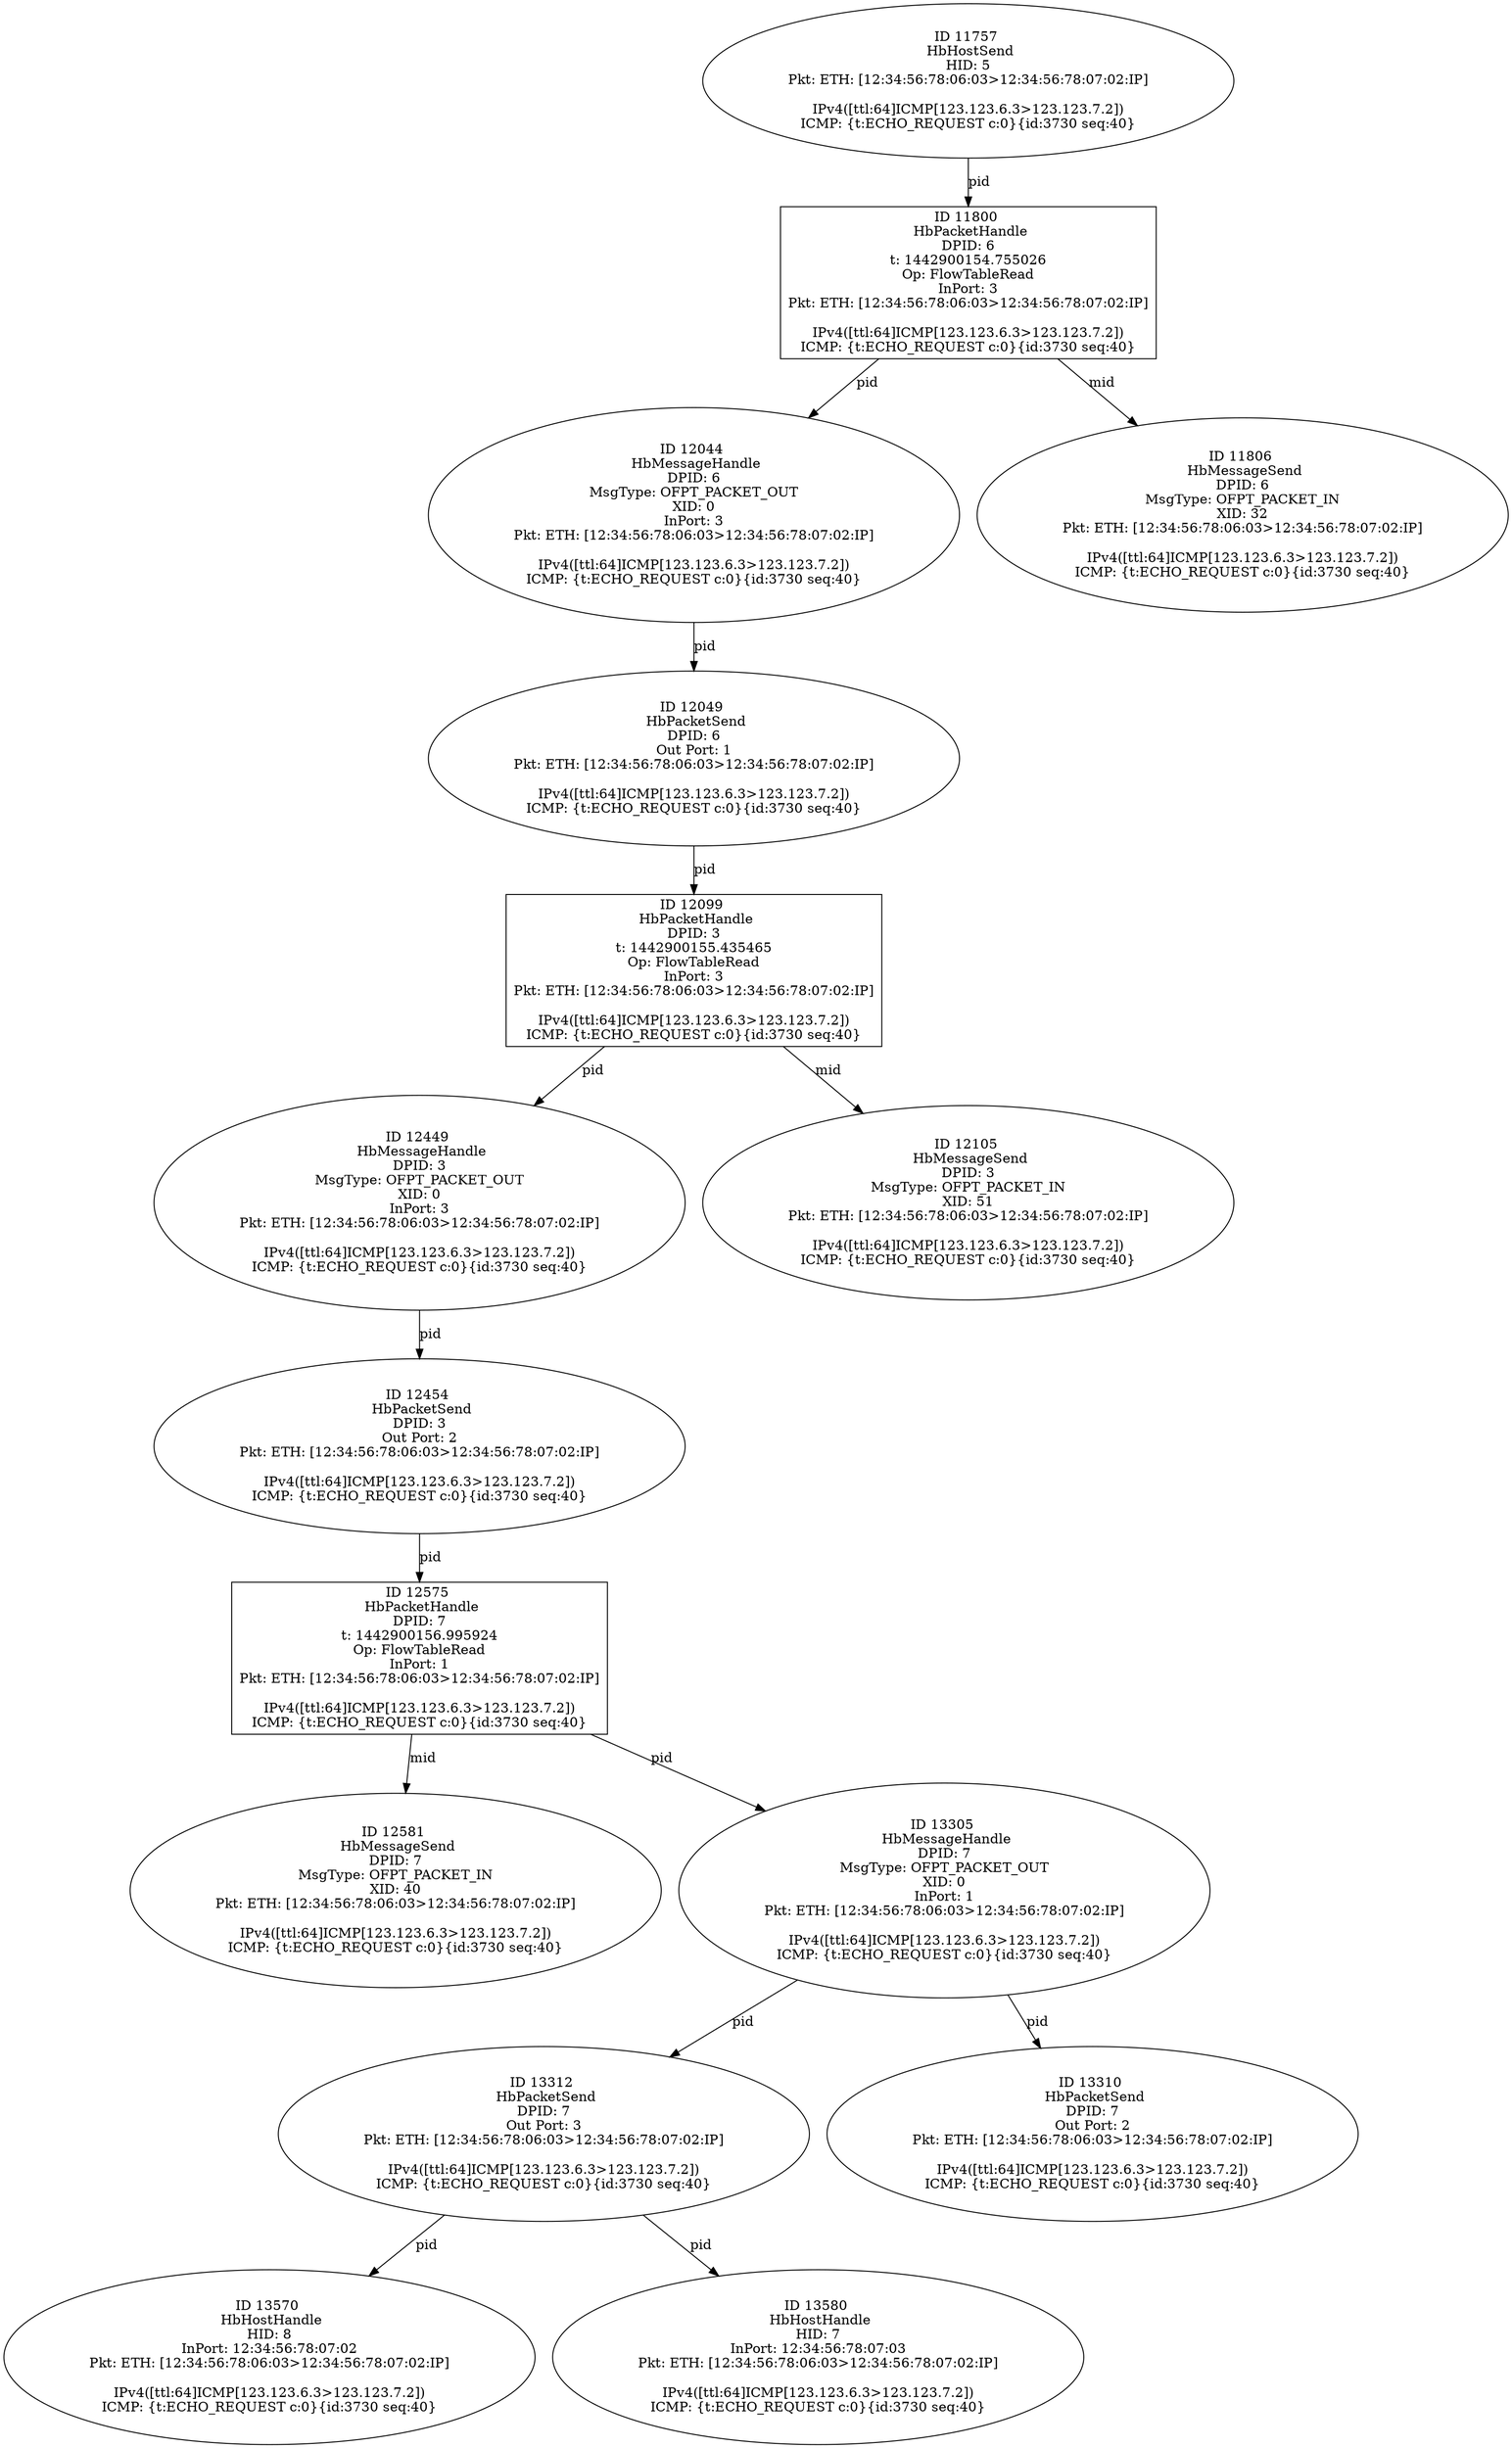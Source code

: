 strict digraph G {
13312 [shape=oval, event=<hb_events.HbPacketSend object at 0x10add0210>, label="ID 13312 
 HbPacketSend
DPID: 7
Out Port: 3
Pkt: ETH: [12:34:56:78:06:03>12:34:56:78:07:02:IP]

IPv4([ttl:64]ICMP[123.123.6.3>123.123.7.2])
ICMP: {t:ECHO_REQUEST c:0}{id:3730 seq:40}"];
12449 [shape=oval, event=<hb_events.HbMessageHandle object at 0x10a9845d0>, label="ID 12449 
 HbMessageHandle
DPID: 3
MsgType: OFPT_PACKET_OUT
XID: 0
InPort: 3
Pkt: ETH: [12:34:56:78:06:03>12:34:56:78:07:02:IP]

IPv4([ttl:64]ICMP[123.123.6.3>123.123.7.2])
ICMP: {t:ECHO_REQUEST c:0}{id:3730 seq:40}"];
13570 [shape=oval, event=<hb_events.HbHostHandle object at 0x10aeb05d0>, label="ID 13570 
 HbHostHandle
HID: 8
InPort: 12:34:56:78:07:02
Pkt: ETH: [12:34:56:78:06:03>12:34:56:78:07:02:IP]

IPv4([ttl:64]ICMP[123.123.6.3>123.123.7.2])
ICMP: {t:ECHO_REQUEST c:0}{id:3730 seq:40}"];
12099 [shape=box, event=<hb_events.HbPacketHandle object at 0x10a76bed0>, label="ID 12099 
 HbPacketHandle
DPID: 3
t: 1442900155.435465
Op: FlowTableRead
InPort: 3
Pkt: ETH: [12:34:56:78:06:03>12:34:56:78:07:02:IP]

IPv4([ttl:64]ICMP[123.123.6.3>123.123.7.2])
ICMP: {t:ECHO_REQUEST c:0}{id:3730 seq:40}"];
12581 [shape=oval, event=<hb_events.HbMessageSend object at 0x10aa6e0d0>, label="ID 12581 
 HbMessageSend
DPID: 7
MsgType: OFPT_PACKET_IN
XID: 40
Pkt: ETH: [12:34:56:78:06:03>12:34:56:78:07:02:IP]

IPv4([ttl:64]ICMP[123.123.6.3>123.123.7.2])
ICMP: {t:ECHO_REQUEST c:0}{id:3730 seq:40}"];
12454 [shape=oval, event=<hb_events.HbPacketSend object at 0x10a984d10>, label="ID 12454 
 HbPacketSend
DPID: 3
Out Port: 2
Pkt: ETH: [12:34:56:78:06:03>12:34:56:78:07:02:IP]

IPv4([ttl:64]ICMP[123.123.6.3>123.123.7.2])
ICMP: {t:ECHO_REQUEST c:0}{id:3730 seq:40}"];
12044 [shape=oval, event=<hb_events.HbMessageHandle object at 0x10a7293d0>, label="ID 12044 
 HbMessageHandle
DPID: 6
MsgType: OFPT_PACKET_OUT
XID: 0
InPort: 3
Pkt: ETH: [12:34:56:78:06:03>12:34:56:78:07:02:IP]

IPv4([ttl:64]ICMP[123.123.6.3>123.123.7.2])
ICMP: {t:ECHO_REQUEST c:0}{id:3730 seq:40}"];
13580 [shape=oval, event=<hb_events.HbHostHandle object at 0x10aeb0ed0>, label="ID 13580 
 HbHostHandle
HID: 7
InPort: 12:34:56:78:07:03
Pkt: ETH: [12:34:56:78:06:03>12:34:56:78:07:02:IP]

IPv4([ttl:64]ICMP[123.123.6.3>123.123.7.2])
ICMP: {t:ECHO_REQUEST c:0}{id:3730 seq:40}"];
11757 [shape=oval, event=<hb_events.HbHostSend object at 0x10a59a690>, label="ID 11757 
 HbHostSend
HID: 5
Pkt: ETH: [12:34:56:78:06:03>12:34:56:78:07:02:IP]

IPv4([ttl:64]ICMP[123.123.6.3>123.123.7.2])
ICMP: {t:ECHO_REQUEST c:0}{id:3730 seq:40}"];
12049 [shape=oval, event=<hb_events.HbPacketSend object at 0x10a729850>, label="ID 12049 
 HbPacketSend
DPID: 6
Out Port: 1
Pkt: ETH: [12:34:56:78:06:03>12:34:56:78:07:02:IP]

IPv4([ttl:64]ICMP[123.123.6.3>123.123.7.2])
ICMP: {t:ECHO_REQUEST c:0}{id:3730 seq:40}"];
13310 [shape=oval, event=<hb_events.HbPacketSend object at 0x10adccf90>, label="ID 13310 
 HbPacketSend
DPID: 7
Out Port: 2
Pkt: ETH: [12:34:56:78:06:03>12:34:56:78:07:02:IP]

IPv4([ttl:64]ICMP[123.123.6.3>123.123.7.2])
ICMP: {t:ECHO_REQUEST c:0}{id:3730 seq:40}"];
12105 [shape=oval, event=<hb_events.HbMessageSend object at 0x10a777450>, label="ID 12105 
 HbMessageSend
DPID: 3
MsgType: OFPT_PACKET_IN
XID: 51
Pkt: ETH: [12:34:56:78:06:03>12:34:56:78:07:02:IP]

IPv4([ttl:64]ICMP[123.123.6.3>123.123.7.2])
ICMP: {t:ECHO_REQUEST c:0}{id:3730 seq:40}"];
11800 [shape=box, event=<hb_events.HbPacketHandle object at 0x10a5e7ad0>, label="ID 11800 
 HbPacketHandle
DPID: 6
t: 1442900154.755026
Op: FlowTableRead
InPort: 3
Pkt: ETH: [12:34:56:78:06:03>12:34:56:78:07:02:IP]

IPv4([ttl:64]ICMP[123.123.6.3>123.123.7.2])
ICMP: {t:ECHO_REQUEST c:0}{id:3730 seq:40}"];
13305 [shape=oval, event=<hb_events.HbMessageHandle object at 0x10adcca90>, label="ID 13305 
 HbMessageHandle
DPID: 7
MsgType: OFPT_PACKET_OUT
XID: 0
InPort: 1
Pkt: ETH: [12:34:56:78:06:03>12:34:56:78:07:02:IP]

IPv4([ttl:64]ICMP[123.123.6.3>123.123.7.2])
ICMP: {t:ECHO_REQUEST c:0}{id:3730 seq:40}"];
11806 [shape=oval, event=<hb_events.HbMessageSend object at 0x10a5ee350>, label="ID 11806 
 HbMessageSend
DPID: 6
MsgType: OFPT_PACKET_IN
XID: 32
Pkt: ETH: [12:34:56:78:06:03>12:34:56:78:07:02:IP]

IPv4([ttl:64]ICMP[123.123.6.3>123.123.7.2])
ICMP: {t:ECHO_REQUEST c:0}{id:3730 seq:40}"];
12575 [shape=box, event=<hb_events.HbPacketHandle object at 0x10aa55bd0>, label="ID 12575 
 HbPacketHandle
DPID: 7
t: 1442900156.995924
Op: FlowTableRead
InPort: 1
Pkt: ETH: [12:34:56:78:06:03>12:34:56:78:07:02:IP]

IPv4([ttl:64]ICMP[123.123.6.3>123.123.7.2])
ICMP: {t:ECHO_REQUEST c:0}{id:3730 seq:40}"];
13312 -> 13570  [rel=pid, label=pid];
13312 -> 13580  [rel=pid, label=pid];
12449 -> 12454  [rel=pid, label=pid];
12099 -> 12449  [rel=pid, label=pid];
12099 -> 12105  [rel=mid, label=mid];
12454 -> 12575  [rel=pid, label=pid];
12044 -> 12049  [rel=pid, label=pid];
11757 -> 11800  [rel=pid, label=pid];
12049 -> 12099  [rel=pid, label=pid];
11800 -> 12044  [rel=pid, label=pid];
11800 -> 11806  [rel=mid, label=mid];
13305 -> 13312  [rel=pid, label=pid];
13305 -> 13310  [rel=pid, label=pid];
12575 -> 13305  [rel=pid, label=pid];
12575 -> 12581  [rel=mid, label=mid];
}
